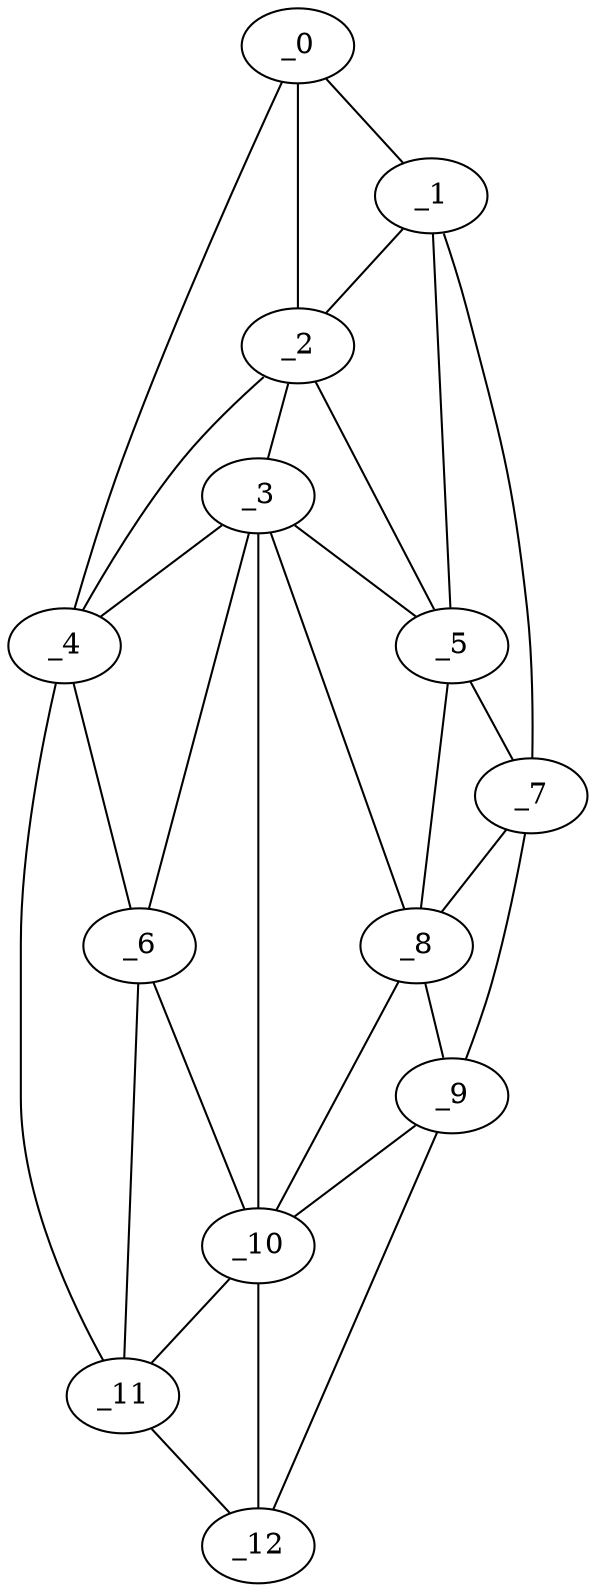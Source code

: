 graph "obj34__135.gxl" {
	_0	 [x=42,
		y=33];
	_1	 [x=50,
		y=27];
	_0 -- _1	 [valence=1];
	_2	 [x=62,
		y=42];
	_0 -- _2	 [valence=2];
	_4	 [x=67,
		y=77];
	_0 -- _4	 [valence=1];
	_1 -- _2	 [valence=2];
	_5	 [x=73,
		y=36];
	_1 -- _5	 [valence=1];
	_7	 [x=84,
		y=32];
	_1 -- _7	 [valence=1];
	_3	 [x=67,
		y=43];
	_2 -- _3	 [valence=1];
	_2 -- _4	 [valence=2];
	_2 -- _5	 [valence=2];
	_3 -- _4	 [valence=2];
	_3 -- _5	 [valence=2];
	_6	 [x=77,
		y=71];
	_3 -- _6	 [valence=2];
	_8	 [x=85,
		y=40];
	_3 -- _8	 [valence=2];
	_10	 [x=93,
		y=56];
	_3 -- _10	 [valence=1];
	_4 -- _6	 [valence=1];
	_11	 [x=122,
		y=74];
	_4 -- _11	 [valence=1];
	_5 -- _7	 [valence=2];
	_5 -- _8	 [valence=2];
	_6 -- _10	 [valence=2];
	_6 -- _11	 [valence=1];
	_7 -- _8	 [valence=2];
	_9	 [x=93,
		y=35];
	_7 -- _9	 [valence=1];
	_8 -- _9	 [valence=2];
	_8 -- _10	 [valence=1];
	_9 -- _10	 [valence=2];
	_12	 [x=124,
		y=68];
	_9 -- _12	 [valence=1];
	_10 -- _11	 [valence=2];
	_10 -- _12	 [valence=2];
	_11 -- _12	 [valence=1];
}
